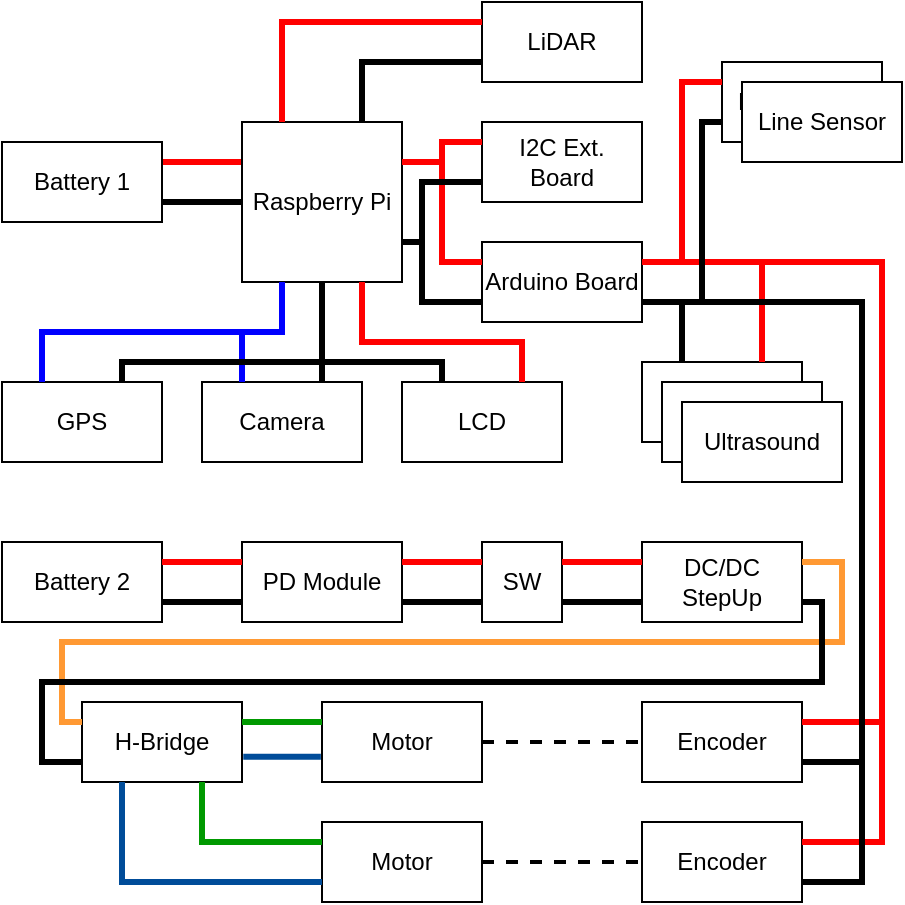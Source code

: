 <mxfile version="24.1.0" type="device">
  <diagram name="Page-1" id="8yg4ivg03HPPdy8T8ePj">
    <mxGraphModel dx="953" dy="573" grid="0" gridSize="10" guides="1" tooltips="1" connect="1" arrows="1" fold="1" page="1" pageScale="1" pageWidth="850" pageHeight="1100" math="0" shadow="0">
      <root>
        <mxCell id="0" />
        <mxCell id="1" parent="0" />
        <mxCell id="BHbjHzjwbvtvBCcFy5Cj-12" style="edgeStyle=orthogonalEdgeStyle;rounded=0;orthogonalLoop=1;jettySize=auto;html=1;exitX=1;exitY=0.25;exitDx=0;exitDy=0;entryX=0;entryY=0.25;entryDx=0;entryDy=0;strokeColor=#ff0000;strokeWidth=3;endArrow=none;endFill=0;" edge="1" parent="1" source="BHbjHzjwbvtvBCcFy5Cj-1" target="BHbjHzjwbvtvBCcFy5Cj-3">
          <mxGeometry relative="1" as="geometry" />
        </mxCell>
        <mxCell id="BHbjHzjwbvtvBCcFy5Cj-1" value="Battery 1" style="rounded=0;whiteSpace=wrap;html=1;" vertex="1" parent="1">
          <mxGeometry x="80" y="80" width="80" height="40" as="geometry" />
        </mxCell>
        <mxCell id="BHbjHzjwbvtvBCcFy5Cj-2" value="Battery 2" style="rounded=0;whiteSpace=wrap;html=1;" vertex="1" parent="1">
          <mxGeometry x="80" y="280" width="80" height="40" as="geometry" />
        </mxCell>
        <mxCell id="BHbjHzjwbvtvBCcFy5Cj-3" value="Raspberry Pi" style="rounded=0;whiteSpace=wrap;html=1;" vertex="1" parent="1">
          <mxGeometry x="200" y="70" width="80" height="80" as="geometry" />
        </mxCell>
        <mxCell id="BHbjHzjwbvtvBCcFy5Cj-4" value="H-Bridge" style="rounded=0;whiteSpace=wrap;html=1;" vertex="1" parent="1">
          <mxGeometry x="120" y="360" width="80" height="40" as="geometry" />
        </mxCell>
        <mxCell id="BHbjHzjwbvtvBCcFy5Cj-5" value="PD Module" style="rounded=0;whiteSpace=wrap;html=1;" vertex="1" parent="1">
          <mxGeometry x="200" y="280" width="80" height="40" as="geometry" />
        </mxCell>
        <mxCell id="BHbjHzjwbvtvBCcFy5Cj-6" value="Motor" style="rounded=0;whiteSpace=wrap;html=1;" vertex="1" parent="1">
          <mxGeometry x="240" y="360" width="80" height="40" as="geometry" />
        </mxCell>
        <mxCell id="BHbjHzjwbvtvBCcFy5Cj-7" value="Encoder" style="rounded=0;whiteSpace=wrap;html=1;" vertex="1" parent="1">
          <mxGeometry x="400" y="360" width="80" height="40" as="geometry" />
        </mxCell>
        <mxCell id="BHbjHzjwbvtvBCcFy5Cj-8" value="Motor" style="rounded=0;whiteSpace=wrap;html=1;" vertex="1" parent="1">
          <mxGeometry x="240" y="420" width="80" height="40" as="geometry" />
        </mxCell>
        <mxCell id="BHbjHzjwbvtvBCcFy5Cj-9" value="Encoder" style="rounded=0;whiteSpace=wrap;html=1;" vertex="1" parent="1">
          <mxGeometry x="400" y="420" width="80" height="40" as="geometry" />
        </mxCell>
        <mxCell id="BHbjHzjwbvtvBCcFy5Cj-10" value="SW" style="rounded=0;whiteSpace=wrap;html=1;" vertex="1" parent="1">
          <mxGeometry x="320" y="280" width="40" height="40" as="geometry" />
        </mxCell>
        <mxCell id="BHbjHzjwbvtvBCcFy5Cj-11" value="DC/DC StepUp" style="rounded=0;whiteSpace=wrap;html=1;" vertex="1" parent="1">
          <mxGeometry x="400" y="280" width="80" height="40" as="geometry" />
        </mxCell>
        <mxCell id="BHbjHzjwbvtvBCcFy5Cj-14" style="edgeStyle=orthogonalEdgeStyle;rounded=0;orthogonalLoop=1;jettySize=auto;html=1;exitX=1;exitY=0.25;exitDx=0;exitDy=0;entryX=0;entryY=0.25;entryDx=0;entryDy=0;strokeColor=#ff0000;strokeWidth=3;endArrow=none;endFill=0;" edge="1" parent="1" source="BHbjHzjwbvtvBCcFy5Cj-2" target="BHbjHzjwbvtvBCcFy5Cj-5">
          <mxGeometry relative="1" as="geometry">
            <mxPoint x="170" y="150" as="sourcePoint" />
            <mxPoint x="290" y="150" as="targetPoint" />
          </mxGeometry>
        </mxCell>
        <mxCell id="BHbjHzjwbvtvBCcFy5Cj-15" style="edgeStyle=orthogonalEdgeStyle;rounded=0;orthogonalLoop=1;jettySize=auto;html=1;exitX=1;exitY=0.75;exitDx=0;exitDy=0;entryX=0;entryY=0.75;entryDx=0;entryDy=0;strokeColor=#000000;strokeWidth=3;endArrow=none;endFill=0;" edge="1" parent="1" source="BHbjHzjwbvtvBCcFy5Cj-2" target="BHbjHzjwbvtvBCcFy5Cj-5">
          <mxGeometry relative="1" as="geometry">
            <mxPoint x="170" y="300" as="sourcePoint" />
            <mxPoint x="210" y="300" as="targetPoint" />
          </mxGeometry>
        </mxCell>
        <mxCell id="BHbjHzjwbvtvBCcFy5Cj-16" style="edgeStyle=orthogonalEdgeStyle;rounded=0;orthogonalLoop=1;jettySize=auto;html=1;exitX=1;exitY=0.75;exitDx=0;exitDy=0;entryX=0;entryY=0.5;entryDx=0;entryDy=0;strokeColor=#000000;strokeWidth=3;endArrow=none;endFill=0;" edge="1" parent="1" source="BHbjHzjwbvtvBCcFy5Cj-1" target="BHbjHzjwbvtvBCcFy5Cj-3">
          <mxGeometry relative="1" as="geometry">
            <mxPoint x="170" y="100" as="sourcePoint" />
            <mxPoint x="290" y="110" as="targetPoint" />
          </mxGeometry>
        </mxCell>
        <mxCell id="BHbjHzjwbvtvBCcFy5Cj-17" style="edgeStyle=orthogonalEdgeStyle;rounded=0;orthogonalLoop=1;jettySize=auto;html=1;exitX=1;exitY=0.25;exitDx=0;exitDy=0;entryX=0;entryY=0.25;entryDx=0;entryDy=0;strokeColor=#ff0000;strokeWidth=3;endArrow=none;endFill=0;" edge="1" parent="1" source="BHbjHzjwbvtvBCcFy5Cj-5" target="BHbjHzjwbvtvBCcFy5Cj-10">
          <mxGeometry relative="1" as="geometry">
            <mxPoint x="170" y="300" as="sourcePoint" />
            <mxPoint x="210" y="300" as="targetPoint" />
          </mxGeometry>
        </mxCell>
        <mxCell id="BHbjHzjwbvtvBCcFy5Cj-18" style="edgeStyle=orthogonalEdgeStyle;rounded=0;orthogonalLoop=1;jettySize=auto;html=1;entryX=0;entryY=0.75;entryDx=0;entryDy=0;strokeColor=#000000;strokeWidth=3;endArrow=none;endFill=0;exitX=1;exitY=0.75;exitDx=0;exitDy=0;" edge="1" parent="1" source="BHbjHzjwbvtvBCcFy5Cj-5" target="BHbjHzjwbvtvBCcFy5Cj-10">
          <mxGeometry relative="1" as="geometry">
            <mxPoint x="300" y="330" as="sourcePoint" />
            <mxPoint x="210" y="320" as="targetPoint" />
          </mxGeometry>
        </mxCell>
        <mxCell id="BHbjHzjwbvtvBCcFy5Cj-19" style="edgeStyle=orthogonalEdgeStyle;rounded=0;orthogonalLoop=1;jettySize=auto;html=1;exitX=1;exitY=0.25;exitDx=0;exitDy=0;entryX=0;entryY=0.25;entryDx=0;entryDy=0;strokeColor=#ff0000;strokeWidth=3;endArrow=none;endFill=0;" edge="1" parent="1" source="BHbjHzjwbvtvBCcFy5Cj-10" target="BHbjHzjwbvtvBCcFy5Cj-11">
          <mxGeometry relative="1" as="geometry">
            <mxPoint x="290" y="300" as="sourcePoint" />
            <mxPoint x="330" y="300" as="targetPoint" />
          </mxGeometry>
        </mxCell>
        <mxCell id="BHbjHzjwbvtvBCcFy5Cj-20" style="edgeStyle=orthogonalEdgeStyle;rounded=0;orthogonalLoop=1;jettySize=auto;html=1;entryX=0;entryY=0.75;entryDx=0;entryDy=0;strokeColor=#000000;strokeWidth=3;endArrow=none;endFill=0;exitX=1;exitY=0.75;exitDx=0;exitDy=0;" edge="1" parent="1" source="BHbjHzjwbvtvBCcFy5Cj-10" target="BHbjHzjwbvtvBCcFy5Cj-11">
          <mxGeometry relative="1" as="geometry">
            <mxPoint x="290" y="320" as="sourcePoint" />
            <mxPoint x="330" y="320" as="targetPoint" />
          </mxGeometry>
        </mxCell>
        <mxCell id="BHbjHzjwbvtvBCcFy5Cj-22" style="edgeStyle=orthogonalEdgeStyle;rounded=0;orthogonalLoop=1;jettySize=auto;html=1;exitX=1;exitY=0.25;exitDx=0;exitDy=0;entryX=0;entryY=0.25;entryDx=0;entryDy=0;strokeColor=#FF9933;strokeWidth=3;endArrow=none;endFill=0;" edge="1" parent="1" source="BHbjHzjwbvtvBCcFy5Cj-11" target="BHbjHzjwbvtvBCcFy5Cj-4">
          <mxGeometry relative="1" as="geometry">
            <mxPoint x="370" y="300" as="sourcePoint" />
            <mxPoint x="410" y="300" as="targetPoint" />
            <Array as="points">
              <mxPoint x="500" y="290" />
              <mxPoint x="500" y="330" />
              <mxPoint x="110" y="330" />
              <mxPoint x="110" y="370" />
            </Array>
          </mxGeometry>
        </mxCell>
        <mxCell id="BHbjHzjwbvtvBCcFy5Cj-23" style="edgeStyle=orthogonalEdgeStyle;rounded=0;orthogonalLoop=1;jettySize=auto;html=1;entryX=1;entryY=0.75;entryDx=0;entryDy=0;strokeColor=#000000;strokeWidth=3;endArrow=none;endFill=0;exitX=0;exitY=0.75;exitDx=0;exitDy=0;" edge="1" parent="1" source="BHbjHzjwbvtvBCcFy5Cj-4" target="BHbjHzjwbvtvBCcFy5Cj-11">
          <mxGeometry relative="1" as="geometry">
            <mxPoint x="370" y="320" as="sourcePoint" />
            <mxPoint x="410" y="320" as="targetPoint" />
            <Array as="points">
              <mxPoint x="100" y="390" />
              <mxPoint x="100" y="350" />
              <mxPoint x="490" y="350" />
              <mxPoint x="490" y="310" />
            </Array>
          </mxGeometry>
        </mxCell>
        <mxCell id="BHbjHzjwbvtvBCcFy5Cj-25" style="edgeStyle=orthogonalEdgeStyle;rounded=0;orthogonalLoop=1;jettySize=auto;html=1;exitX=1;exitY=0.25;exitDx=0;exitDy=0;strokeColor=#009900;strokeWidth=3;endArrow=none;endFill=0;" edge="1" parent="1" source="BHbjHzjwbvtvBCcFy5Cj-4">
          <mxGeometry relative="1" as="geometry">
            <mxPoint x="290" y="300" as="sourcePoint" />
            <mxPoint x="240" y="370" as="targetPoint" />
          </mxGeometry>
        </mxCell>
        <mxCell id="BHbjHzjwbvtvBCcFy5Cj-26" style="edgeStyle=orthogonalEdgeStyle;rounded=0;orthogonalLoop=1;jettySize=auto;html=1;exitX=1.008;exitY=0.685;exitDx=0;exitDy=0;strokeColor=#004C99;strokeWidth=3;endArrow=none;endFill=0;exitPerimeter=0;entryX=-0.007;entryY=0.685;entryDx=0;entryDy=0;entryPerimeter=0;" edge="1" parent="1" source="BHbjHzjwbvtvBCcFy5Cj-4" target="BHbjHzjwbvtvBCcFy5Cj-6">
          <mxGeometry relative="1" as="geometry">
            <mxPoint x="210" y="380" as="sourcePoint" />
            <mxPoint x="250" y="380" as="targetPoint" />
          </mxGeometry>
        </mxCell>
        <mxCell id="BHbjHzjwbvtvBCcFy5Cj-27" style="edgeStyle=orthogonalEdgeStyle;rounded=0;orthogonalLoop=1;jettySize=auto;html=1;exitX=0.75;exitY=1;exitDx=0;exitDy=0;strokeColor=#009900;strokeWidth=3;endArrow=none;endFill=0;entryX=0;entryY=0.25;entryDx=0;entryDy=0;" edge="1" parent="1" source="BHbjHzjwbvtvBCcFy5Cj-4" target="BHbjHzjwbvtvBCcFy5Cj-8">
          <mxGeometry relative="1" as="geometry">
            <mxPoint x="210" y="380" as="sourcePoint" />
            <mxPoint x="250" y="380" as="targetPoint" />
          </mxGeometry>
        </mxCell>
        <mxCell id="BHbjHzjwbvtvBCcFy5Cj-28" style="edgeStyle=orthogonalEdgeStyle;rounded=0;orthogonalLoop=1;jettySize=auto;html=1;exitX=0.25;exitY=1;exitDx=0;exitDy=0;strokeColor=#004C99;strokeWidth=3;endArrow=none;endFill=0;entryX=0;entryY=0.75;entryDx=0;entryDy=0;" edge="1" parent="1" source="BHbjHzjwbvtvBCcFy5Cj-4" target="BHbjHzjwbvtvBCcFy5Cj-8">
          <mxGeometry relative="1" as="geometry">
            <mxPoint x="211" y="397" as="sourcePoint" />
            <mxPoint x="249" y="397" as="targetPoint" />
          </mxGeometry>
        </mxCell>
        <mxCell id="BHbjHzjwbvtvBCcFy5Cj-30" value="" style="endArrow=none;dashed=1;html=1;rounded=0;entryX=0;entryY=0.5;entryDx=0;entryDy=0;exitX=1;exitY=0.5;exitDx=0;exitDy=0;strokeWidth=2;" edge="1" parent="1" source="BHbjHzjwbvtvBCcFy5Cj-6" target="BHbjHzjwbvtvBCcFy5Cj-7">
          <mxGeometry width="50" height="50" relative="1" as="geometry">
            <mxPoint x="250" y="360" as="sourcePoint" />
            <mxPoint x="300" y="310" as="targetPoint" />
          </mxGeometry>
        </mxCell>
        <mxCell id="BHbjHzjwbvtvBCcFy5Cj-31" value="" style="endArrow=none;dashed=1;html=1;rounded=0;entryX=0;entryY=0.5;entryDx=0;entryDy=0;exitX=1;exitY=0.5;exitDx=0;exitDy=0;strokeWidth=2;" edge="1" parent="1" source="BHbjHzjwbvtvBCcFy5Cj-8" target="BHbjHzjwbvtvBCcFy5Cj-9">
          <mxGeometry width="50" height="50" relative="1" as="geometry">
            <mxPoint x="330" y="390" as="sourcePoint" />
            <mxPoint x="370" y="390" as="targetPoint" />
          </mxGeometry>
        </mxCell>
        <mxCell id="BHbjHzjwbvtvBCcFy5Cj-33" value="I2C Ext. Board" style="rounded=0;whiteSpace=wrap;html=1;" vertex="1" parent="1">
          <mxGeometry x="320" y="70" width="80" height="40" as="geometry" />
        </mxCell>
        <mxCell id="BHbjHzjwbvtvBCcFy5Cj-34" value="Arduino Board" style="rounded=0;whiteSpace=wrap;html=1;" vertex="1" parent="1">
          <mxGeometry x="320" y="130" width="80" height="40" as="geometry" />
        </mxCell>
        <mxCell id="BHbjHzjwbvtvBCcFy5Cj-35" value="GPS" style="rounded=0;whiteSpace=wrap;html=1;" vertex="1" parent="1">
          <mxGeometry x="80" y="200" width="80" height="40" as="geometry" />
        </mxCell>
        <mxCell id="BHbjHzjwbvtvBCcFy5Cj-38" value="LCD" style="rounded=0;whiteSpace=wrap;html=1;" vertex="1" parent="1">
          <mxGeometry x="280" y="200" width="80" height="40" as="geometry" />
        </mxCell>
        <mxCell id="BHbjHzjwbvtvBCcFy5Cj-39" value="Camera" style="rounded=0;whiteSpace=wrap;html=1;" vertex="1" parent="1">
          <mxGeometry x="180" y="200" width="80" height="40" as="geometry" />
        </mxCell>
        <mxCell id="BHbjHzjwbvtvBCcFy5Cj-40" style="edgeStyle=orthogonalEdgeStyle;rounded=0;orthogonalLoop=1;jettySize=auto;html=1;exitX=0.5;exitY=1;exitDx=0;exitDy=0;" edge="1" parent="1" source="BHbjHzjwbvtvBCcFy5Cj-33" target="BHbjHzjwbvtvBCcFy5Cj-33">
          <mxGeometry relative="1" as="geometry" />
        </mxCell>
        <mxCell id="BHbjHzjwbvtvBCcFy5Cj-41" style="edgeStyle=orthogonalEdgeStyle;rounded=0;orthogonalLoop=1;jettySize=auto;html=1;exitX=1;exitY=0.25;exitDx=0;exitDy=0;entryX=0;entryY=0.25;entryDx=0;entryDy=0;strokeColor=#ff0000;strokeWidth=3;endArrow=none;endFill=0;" edge="1" parent="1" source="BHbjHzjwbvtvBCcFy5Cj-3" target="BHbjHzjwbvtvBCcFy5Cj-33">
          <mxGeometry relative="1" as="geometry">
            <mxPoint x="170" y="100" as="sourcePoint" />
            <mxPoint x="210" y="100" as="targetPoint" />
          </mxGeometry>
        </mxCell>
        <mxCell id="BHbjHzjwbvtvBCcFy5Cj-42" style="edgeStyle=orthogonalEdgeStyle;rounded=0;orthogonalLoop=1;jettySize=auto;html=1;exitX=1;exitY=0.25;exitDx=0;exitDy=0;entryX=0;entryY=0.25;entryDx=0;entryDy=0;strokeColor=#ff0000;strokeWidth=3;endArrow=none;endFill=0;" edge="1" parent="1" source="BHbjHzjwbvtvBCcFy5Cj-3" target="BHbjHzjwbvtvBCcFy5Cj-34">
          <mxGeometry relative="1" as="geometry">
            <mxPoint x="290" y="100" as="sourcePoint" />
            <mxPoint x="330" y="100" as="targetPoint" />
          </mxGeometry>
        </mxCell>
        <mxCell id="BHbjHzjwbvtvBCcFy5Cj-43" style="edgeStyle=orthogonalEdgeStyle;rounded=0;orthogonalLoop=1;jettySize=auto;html=1;exitX=1;exitY=0.75;exitDx=0;exitDy=0;entryX=0;entryY=0.75;entryDx=0;entryDy=0;strokeColor=#000000;strokeWidth=3;endArrow=none;endFill=0;" edge="1" parent="1" source="BHbjHzjwbvtvBCcFy5Cj-3" target="BHbjHzjwbvtvBCcFy5Cj-34">
          <mxGeometry relative="1" as="geometry">
            <mxPoint x="170" y="120" as="sourcePoint" />
            <mxPoint x="210" y="120" as="targetPoint" />
            <Array as="points">
              <mxPoint x="290" y="130" />
              <mxPoint x="290" y="160" />
            </Array>
          </mxGeometry>
        </mxCell>
        <mxCell id="BHbjHzjwbvtvBCcFy5Cj-44" style="edgeStyle=orthogonalEdgeStyle;rounded=0;orthogonalLoop=1;jettySize=auto;html=1;exitX=1;exitY=0.75;exitDx=0;exitDy=0;entryX=0;entryY=0.75;entryDx=0;entryDy=0;strokeColor=#000000;strokeWidth=3;endArrow=none;endFill=0;" edge="1" parent="1" source="BHbjHzjwbvtvBCcFy5Cj-3" target="BHbjHzjwbvtvBCcFy5Cj-33">
          <mxGeometry relative="1" as="geometry">
            <mxPoint x="290" y="140" as="sourcePoint" />
            <mxPoint x="330" y="170" as="targetPoint" />
            <Array as="points">
              <mxPoint x="290" y="130" />
              <mxPoint x="290" y="100" />
            </Array>
          </mxGeometry>
        </mxCell>
        <mxCell id="BHbjHzjwbvtvBCcFy5Cj-45" style="edgeStyle=orthogonalEdgeStyle;rounded=0;orthogonalLoop=1;jettySize=auto;html=1;exitX=0.25;exitY=1;exitDx=0;exitDy=0;entryX=0.25;entryY=0;entryDx=0;entryDy=0;strokeColor=#0000FF;strokeWidth=3;endArrow=none;endFill=0;" edge="1" parent="1" source="BHbjHzjwbvtvBCcFy5Cj-3" target="BHbjHzjwbvtvBCcFy5Cj-35">
          <mxGeometry relative="1" as="geometry">
            <mxPoint x="170" y="100" as="sourcePoint" />
            <mxPoint x="210" y="100" as="targetPoint" />
          </mxGeometry>
        </mxCell>
        <mxCell id="BHbjHzjwbvtvBCcFy5Cj-46" style="edgeStyle=orthogonalEdgeStyle;rounded=0;orthogonalLoop=1;jettySize=auto;html=1;exitX=0.75;exitY=1;exitDx=0;exitDy=0;entryX=0.75;entryY=0;entryDx=0;entryDy=0;strokeColor=#ff0000;strokeWidth=3;endArrow=none;endFill=0;" edge="1" parent="1" source="BHbjHzjwbvtvBCcFy5Cj-3" target="BHbjHzjwbvtvBCcFy5Cj-38">
          <mxGeometry relative="1" as="geometry">
            <mxPoint x="170" y="100" as="sourcePoint" />
            <mxPoint x="210" y="100" as="targetPoint" />
            <Array as="points">
              <mxPoint x="260" y="180" />
              <mxPoint x="340" y="180" />
            </Array>
          </mxGeometry>
        </mxCell>
        <mxCell id="BHbjHzjwbvtvBCcFy5Cj-47" style="edgeStyle=orthogonalEdgeStyle;rounded=0;orthogonalLoop=1;jettySize=auto;html=1;exitX=0.25;exitY=1;exitDx=0;exitDy=0;entryX=0.25;entryY=0;entryDx=0;entryDy=0;strokeColor=#0000FF;strokeWidth=3;endArrow=none;endFill=0;" edge="1" parent="1" source="BHbjHzjwbvtvBCcFy5Cj-3" target="BHbjHzjwbvtvBCcFy5Cj-39">
          <mxGeometry relative="1" as="geometry">
            <mxPoint x="230" y="160" as="sourcePoint" />
            <mxPoint x="110" y="210" as="targetPoint" />
          </mxGeometry>
        </mxCell>
        <mxCell id="BHbjHzjwbvtvBCcFy5Cj-48" style="edgeStyle=orthogonalEdgeStyle;rounded=0;orthogonalLoop=1;jettySize=auto;html=1;exitX=0.5;exitY=1;exitDx=0;exitDy=0;entryX=0.25;entryY=0;entryDx=0;entryDy=0;strokeColor=#000000;strokeWidth=3;endArrow=none;endFill=0;" edge="1" parent="1" source="BHbjHzjwbvtvBCcFy5Cj-3" target="BHbjHzjwbvtvBCcFy5Cj-38">
          <mxGeometry relative="1" as="geometry">
            <mxPoint x="290" y="140" as="sourcePoint" />
            <mxPoint x="330" y="170" as="targetPoint" />
            <Array as="points">
              <mxPoint x="240" y="190" />
              <mxPoint x="300" y="190" />
            </Array>
          </mxGeometry>
        </mxCell>
        <mxCell id="BHbjHzjwbvtvBCcFy5Cj-49" style="edgeStyle=orthogonalEdgeStyle;rounded=0;orthogonalLoop=1;jettySize=auto;html=1;exitX=0.5;exitY=1;exitDx=0;exitDy=0;entryX=0.75;entryY=0;entryDx=0;entryDy=0;strokeColor=#000000;strokeWidth=3;endArrow=none;endFill=0;" edge="1" parent="1" source="BHbjHzjwbvtvBCcFy5Cj-3" target="BHbjHzjwbvtvBCcFy5Cj-39">
          <mxGeometry relative="1" as="geometry">
            <mxPoint x="250" y="160" as="sourcePoint" />
            <mxPoint x="310" y="210" as="targetPoint" />
            <Array as="points">
              <mxPoint x="240" y="180" />
              <mxPoint x="240" y="180" />
            </Array>
          </mxGeometry>
        </mxCell>
        <mxCell id="BHbjHzjwbvtvBCcFy5Cj-50" style="edgeStyle=orthogonalEdgeStyle;rounded=0;orthogonalLoop=1;jettySize=auto;html=1;exitX=0.5;exitY=1;exitDx=0;exitDy=0;entryX=0.75;entryY=0;entryDx=0;entryDy=0;strokeColor=#000000;strokeWidth=3;endArrow=none;endFill=0;" edge="1" parent="1" source="BHbjHzjwbvtvBCcFy5Cj-3" target="BHbjHzjwbvtvBCcFy5Cj-35">
          <mxGeometry relative="1" as="geometry">
            <mxPoint x="250" y="160" as="sourcePoint" />
            <mxPoint x="250" y="210" as="targetPoint" />
            <Array as="points">
              <mxPoint x="240" y="190" />
              <mxPoint x="140" y="190" />
            </Array>
          </mxGeometry>
        </mxCell>
        <mxCell id="BHbjHzjwbvtvBCcFy5Cj-51" value="Ultrasound" style="rounded=0;whiteSpace=wrap;html=1;" vertex="1" parent="1">
          <mxGeometry x="400" y="190" width="80" height="40" as="geometry" />
        </mxCell>
        <mxCell id="BHbjHzjwbvtvBCcFy5Cj-52" value="Ultrasound" style="rounded=0;whiteSpace=wrap;html=1;" vertex="1" parent="1">
          <mxGeometry x="410" y="200" width="80" height="40" as="geometry" />
        </mxCell>
        <mxCell id="BHbjHzjwbvtvBCcFy5Cj-53" value="Ultrasound" style="rounded=0;whiteSpace=wrap;html=1;" vertex="1" parent="1">
          <mxGeometry x="420" y="210" width="80" height="40" as="geometry" />
        </mxCell>
        <mxCell id="BHbjHzjwbvtvBCcFy5Cj-54" style="edgeStyle=orthogonalEdgeStyle;rounded=0;orthogonalLoop=1;jettySize=auto;html=1;exitX=1;exitY=0.25;exitDx=0;exitDy=0;entryX=0.75;entryY=0;entryDx=0;entryDy=0;strokeColor=#ff0000;strokeWidth=3;endArrow=none;endFill=0;" edge="1" parent="1" source="BHbjHzjwbvtvBCcFy5Cj-34" target="BHbjHzjwbvtvBCcFy5Cj-51">
          <mxGeometry relative="1" as="geometry">
            <mxPoint x="270" y="160" as="sourcePoint" />
            <mxPoint x="350" y="210" as="targetPoint" />
            <Array as="points">
              <mxPoint x="460" y="140" />
            </Array>
          </mxGeometry>
        </mxCell>
        <mxCell id="BHbjHzjwbvtvBCcFy5Cj-55" style="edgeStyle=orthogonalEdgeStyle;rounded=0;orthogonalLoop=1;jettySize=auto;html=1;exitX=1;exitY=0.75;exitDx=0;exitDy=0;entryX=0.25;entryY=0;entryDx=0;entryDy=0;strokeColor=#000000;strokeWidth=3;endArrow=none;endFill=0;" edge="1" parent="1" source="BHbjHzjwbvtvBCcFy5Cj-34" target="BHbjHzjwbvtvBCcFy5Cj-51">
          <mxGeometry relative="1" as="geometry">
            <mxPoint x="290" y="140" as="sourcePoint" />
            <mxPoint x="330" y="170" as="targetPoint" />
            <Array as="points">
              <mxPoint x="420" y="160" />
            </Array>
          </mxGeometry>
        </mxCell>
        <mxCell id="BHbjHzjwbvtvBCcFy5Cj-56" value="LiDAR" style="rounded=0;whiteSpace=wrap;html=1;" vertex="1" parent="1">
          <mxGeometry x="320" y="10" width="80" height="40" as="geometry" />
        </mxCell>
        <mxCell id="BHbjHzjwbvtvBCcFy5Cj-57" style="edgeStyle=orthogonalEdgeStyle;rounded=0;orthogonalLoop=1;jettySize=auto;html=1;exitX=0.25;exitY=0;exitDx=0;exitDy=0;entryX=0;entryY=0.25;entryDx=0;entryDy=0;strokeColor=#ff0000;strokeWidth=3;endArrow=none;endFill=0;" edge="1" parent="1" source="BHbjHzjwbvtvBCcFy5Cj-3" target="BHbjHzjwbvtvBCcFy5Cj-56">
          <mxGeometry relative="1" as="geometry">
            <mxPoint x="290" y="100" as="sourcePoint" />
            <mxPoint x="330" y="90" as="targetPoint" />
          </mxGeometry>
        </mxCell>
        <mxCell id="BHbjHzjwbvtvBCcFy5Cj-59" style="edgeStyle=orthogonalEdgeStyle;rounded=0;orthogonalLoop=1;jettySize=auto;html=1;entryX=0.75;entryY=0;entryDx=0;entryDy=0;strokeColor=#000000;strokeWidth=3;endArrow=none;endFill=0;exitX=0;exitY=0.75;exitDx=0;exitDy=0;" edge="1" parent="1" source="BHbjHzjwbvtvBCcFy5Cj-56" target="BHbjHzjwbvtvBCcFy5Cj-3">
          <mxGeometry relative="1" as="geometry">
            <mxPoint x="240" y="50" as="sourcePoint" />
            <mxPoint x="210" y="120" as="targetPoint" />
          </mxGeometry>
        </mxCell>
        <mxCell id="BHbjHzjwbvtvBCcFy5Cj-60" style="edgeStyle=orthogonalEdgeStyle;rounded=0;orthogonalLoop=1;jettySize=auto;html=1;exitX=1;exitY=0.25;exitDx=0;exitDy=0;entryX=1;entryY=0.25;entryDx=0;entryDy=0;strokeColor=#ff0000;strokeWidth=3;endArrow=none;endFill=0;" edge="1" parent="1" source="BHbjHzjwbvtvBCcFy5Cj-34" target="BHbjHzjwbvtvBCcFy5Cj-9">
          <mxGeometry relative="1" as="geometry">
            <mxPoint x="410" y="150" as="sourcePoint" />
            <mxPoint x="470" y="200" as="targetPoint" />
            <Array as="points">
              <mxPoint x="520" y="140" />
              <mxPoint x="520" y="430" />
            </Array>
          </mxGeometry>
        </mxCell>
        <mxCell id="BHbjHzjwbvtvBCcFy5Cj-61" style="edgeStyle=orthogonalEdgeStyle;rounded=0;orthogonalLoop=1;jettySize=auto;html=1;exitX=1;exitY=0.25;exitDx=0;exitDy=0;entryX=1;entryY=0.25;entryDx=0;entryDy=0;strokeColor=#ff0000;strokeWidth=3;endArrow=none;endFill=0;" edge="1" parent="1" source="BHbjHzjwbvtvBCcFy5Cj-34" target="BHbjHzjwbvtvBCcFy5Cj-7">
          <mxGeometry relative="1" as="geometry">
            <mxPoint x="410" y="150" as="sourcePoint" />
            <mxPoint x="490" y="440" as="targetPoint" />
            <Array as="points">
              <mxPoint x="520" y="140" />
              <mxPoint x="520" y="370" />
            </Array>
          </mxGeometry>
        </mxCell>
        <mxCell id="BHbjHzjwbvtvBCcFy5Cj-62" style="edgeStyle=orthogonalEdgeStyle;rounded=0;orthogonalLoop=1;jettySize=auto;html=1;exitX=1;exitY=0.75;exitDx=0;exitDy=0;entryX=1;entryY=0.75;entryDx=0;entryDy=0;strokeColor=#000000;strokeWidth=3;endArrow=none;endFill=0;" edge="1" parent="1" source="BHbjHzjwbvtvBCcFy5Cj-34" target="BHbjHzjwbvtvBCcFy5Cj-7">
          <mxGeometry relative="1" as="geometry">
            <mxPoint x="410" y="170" as="sourcePoint" />
            <mxPoint x="430" y="200" as="targetPoint" />
            <Array as="points">
              <mxPoint x="510" y="160" />
              <mxPoint x="510" y="390" />
            </Array>
          </mxGeometry>
        </mxCell>
        <mxCell id="BHbjHzjwbvtvBCcFy5Cj-63" style="edgeStyle=orthogonalEdgeStyle;rounded=0;orthogonalLoop=1;jettySize=auto;html=1;exitX=1;exitY=0.75;exitDx=0;exitDy=0;entryX=1;entryY=0.75;entryDx=0;entryDy=0;strokeColor=#000000;strokeWidth=3;endArrow=none;endFill=0;" edge="1" parent="1" source="BHbjHzjwbvtvBCcFy5Cj-34" target="BHbjHzjwbvtvBCcFy5Cj-9">
          <mxGeometry relative="1" as="geometry">
            <mxPoint x="410" y="170" as="sourcePoint" />
            <mxPoint x="490" y="400" as="targetPoint" />
            <Array as="points">
              <mxPoint x="510" y="160" />
              <mxPoint x="510" y="450" />
            </Array>
          </mxGeometry>
        </mxCell>
        <mxCell id="BHbjHzjwbvtvBCcFy5Cj-65" value="Line Sensor" style="rounded=0;whiteSpace=wrap;html=1;" vertex="1" parent="1">
          <mxGeometry x="440" y="40" width="80" height="40" as="geometry" />
        </mxCell>
        <mxCell id="BHbjHzjwbvtvBCcFy5Cj-66" value="Line Sensor" style="rounded=0;whiteSpace=wrap;html=1;" vertex="1" parent="1">
          <mxGeometry x="450" y="50" width="80" height="40" as="geometry" />
        </mxCell>
        <mxCell id="BHbjHzjwbvtvBCcFy5Cj-67" style="edgeStyle=orthogonalEdgeStyle;rounded=0;orthogonalLoop=1;jettySize=auto;html=1;exitX=1;exitY=0.25;exitDx=0;exitDy=0;entryX=0;entryY=0.25;entryDx=0;entryDy=0;strokeColor=#ff0000;strokeWidth=3;endArrow=none;endFill=0;" edge="1" parent="1" source="BHbjHzjwbvtvBCcFy5Cj-34" target="BHbjHzjwbvtvBCcFy5Cj-65">
          <mxGeometry relative="1" as="geometry">
            <mxPoint x="410" y="150" as="sourcePoint" />
            <mxPoint x="490" y="380" as="targetPoint" />
            <Array as="points">
              <mxPoint x="420" y="140" />
              <mxPoint x="420" y="50" />
            </Array>
          </mxGeometry>
        </mxCell>
        <mxCell id="BHbjHzjwbvtvBCcFy5Cj-68" style="edgeStyle=orthogonalEdgeStyle;rounded=0;orthogonalLoop=1;jettySize=auto;html=1;exitX=1;exitY=0.75;exitDx=0;exitDy=0;entryX=0;entryY=0.75;entryDx=0;entryDy=0;strokeColor=#000000;strokeWidth=3;endArrow=none;endFill=0;" edge="1" parent="1" source="BHbjHzjwbvtvBCcFy5Cj-34" target="BHbjHzjwbvtvBCcFy5Cj-65">
          <mxGeometry relative="1" as="geometry">
            <mxPoint x="170" y="120" as="sourcePoint" />
            <mxPoint x="210" y="120" as="targetPoint" />
            <Array as="points">
              <mxPoint x="430" y="160" />
              <mxPoint x="430" y="70" />
            </Array>
          </mxGeometry>
        </mxCell>
      </root>
    </mxGraphModel>
  </diagram>
</mxfile>
